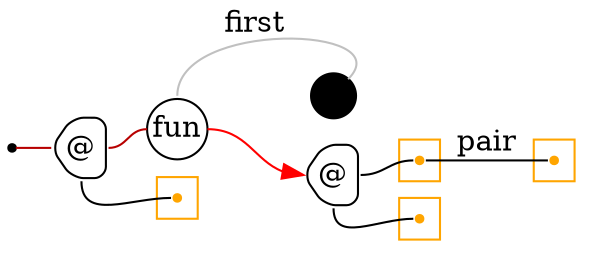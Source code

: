digraph G {
  rankdir=LR;
  edge[arrowhead=none,arrowtail=none];
  node[fixedsize=true,shape=circle]
  size="9.201041666666667,5.219270833333334";
  labeldistance=0;
  nodesep=.175;
  ranksep=.175;

 nd1[shape=point];
 subgraph cluster_nd99 {
   graph[style=fill,color="orange"];
   ndcluster_nd99[tooltip="nd99",orientation=90,shape=point,color="orange"];
 };
 nd7[label="@",tooltip="nd7-AppGraph",style=rounded,orientation=90,shape=house,width=.4,height=.4,color="#000000"];
 subgraph cluster_nd72 {
   graph[style=fill,color="orange"];
   ndcluster_nd72[tooltip="nd72",orientation=90,shape=point,color="orange"];
 };
 nd11[label="fun",tooltip="nd11-AbsGraph",style=rounded,width=.4,height=.4,color="#000000"];
 nd12[label="@",tooltip="nd12-AppGraph",style=rounded,orientation=90,shape=house,width=.4,height=.4,color="#000000"];
 subgraph cluster_nd14 {
   graph[style=fill,color="orange"];
   ndcluster_nd14[tooltip="nd14",orientation=90,shape=point,color="orange"];
 };
 subgraph cluster_nd44 {
   graph[style=fill,color="orange"];
   ndcluster_nd44[tooltip="nd44",orientation=90,shape=point,color="orange"];
 };
 nd67[label="C0",tooltip="nd67-WeakGraph",style=rounded,orientation=90,shape=point,width=.3,height=.3,color="#000000"];

  ndcluster_nd14->ndcluster_nd99[label="pair",tailport=e,headport=w];
  nd12->ndcluster_nd14[tailport=e,headport=w];
  nd12->ndcluster_nd44[tailport=s,headport=w];
  nd11->nd12[tailport=e,headport=w,color=red,arrowhead=normal];
  nd11->nd67[dir=back,label="first",headport=ne,tailport=n,color=grey,arrowhead=none,arrowtail=none];
  nd7->nd11[tailport=e,headport=w,color="#b70000",arrowhead=none,arrowtail=none];
  nd7->ndcluster_nd72[tailport=s,headport=w];
  nd1->nd7[tailport=e,headport=w,color="#b70000",arrowhead=none,arrowtail=none];
}